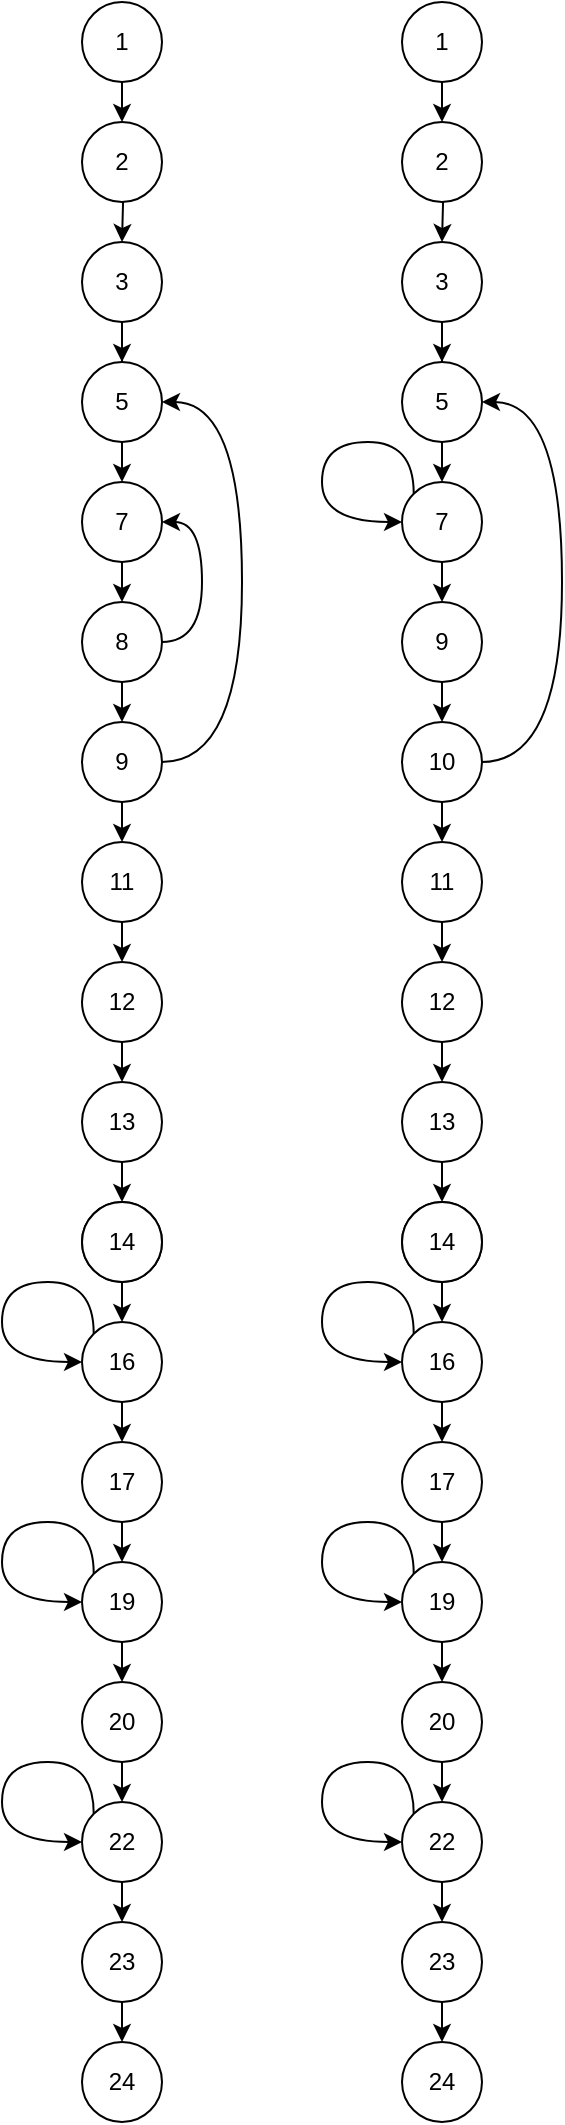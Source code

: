 <mxfile version="14.9.6" type="device"><diagram id="g9Ecy-YJ0Db96ydKQEKv" name="Страница 1"><mxGraphModel dx="1374" dy="1711" grid="1" gridSize="10" guides="1" tooltips="1" connect="1" arrows="1" fold="1" page="1" pageScale="1" pageWidth="2000" pageHeight="7500" math="0" shadow="0"><root><mxCell id="0"/><mxCell id="1" parent="0"/><mxCell id="ymWD2CCZuzM_f47Zwn-F-3" style="edgeStyle=orthogonalEdgeStyle;rounded=0;orthogonalLoop=1;jettySize=auto;html=1;exitX=0.5;exitY=1;exitDx=0;exitDy=0;entryX=0.5;entryY=0;entryDx=0;entryDy=0;" parent="1" source="ymWD2CCZuzM_f47Zwn-F-1" target="ymWD2CCZuzM_f47Zwn-F-2" edge="1"><mxGeometry relative="1" as="geometry"/></mxCell><mxCell id="ymWD2CCZuzM_f47Zwn-F-1" value="1" style="ellipse;whiteSpace=wrap;html=1;aspect=fixed;" parent="1" vertex="1"><mxGeometry x="160" y="80" width="40" height="40" as="geometry"/></mxCell><mxCell id="ymWD2CCZuzM_f47Zwn-F-5" style="edgeStyle=orthogonalEdgeStyle;rounded=0;orthogonalLoop=1;jettySize=auto;html=1;exitX=0.5;exitY=1;exitDx=0;exitDy=0;entryX=0.5;entryY=0;entryDx=0;entryDy=0;" parent="1" target="ymWD2CCZuzM_f47Zwn-F-4" edge="1"><mxGeometry relative="1" as="geometry"><mxPoint x="180" y="160" as="sourcePoint"/></mxGeometry></mxCell><mxCell id="ymWD2CCZuzM_f47Zwn-F-2" value="2" style="ellipse;whiteSpace=wrap;html=1;aspect=fixed;" parent="1" vertex="1"><mxGeometry x="160" y="140" width="40" height="40" as="geometry"/></mxCell><mxCell id="ymWD2CCZuzM_f47Zwn-F-7" style="edgeStyle=orthogonalEdgeStyle;rounded=0;orthogonalLoop=1;jettySize=auto;html=1;entryX=0.5;entryY=0;entryDx=0;entryDy=0;" parent="1" source="ymWD2CCZuzM_f47Zwn-F-4" target="ymWD2CCZuzM_f47Zwn-F-6" edge="1"><mxGeometry relative="1" as="geometry"/></mxCell><mxCell id="ymWD2CCZuzM_f47Zwn-F-4" value="3" style="ellipse;whiteSpace=wrap;html=1;aspect=fixed;" parent="1" vertex="1"><mxGeometry x="160" y="200" width="40" height="40" as="geometry"/></mxCell><mxCell id="ymWD2CCZuzM_f47Zwn-F-18" style="edgeStyle=orthogonalEdgeStyle;curved=1;rounded=0;orthogonalLoop=1;jettySize=auto;html=1;entryX=0.5;entryY=0;entryDx=0;entryDy=0;" parent="1" source="ymWD2CCZuzM_f47Zwn-F-6" target="ymWD2CCZuzM_f47Zwn-F-8" edge="1"><mxGeometry relative="1" as="geometry"/></mxCell><mxCell id="ymWD2CCZuzM_f47Zwn-F-6" value="5" style="ellipse;whiteSpace=wrap;html=1;aspect=fixed;" parent="1" vertex="1"><mxGeometry x="160" y="260" width="40" height="40" as="geometry"/></mxCell><mxCell id="ymWD2CCZuzM_f47Zwn-F-10" style="edgeStyle=orthogonalEdgeStyle;rounded=0;orthogonalLoop=1;jettySize=auto;html=1;exitX=0.5;exitY=1;exitDx=0;exitDy=0;entryX=0.5;entryY=0;entryDx=0;entryDy=0;" parent="1" source="ymWD2CCZuzM_f47Zwn-F-8" target="ymWD2CCZuzM_f47Zwn-F-9" edge="1"><mxGeometry relative="1" as="geometry"/></mxCell><mxCell id="ymWD2CCZuzM_f47Zwn-F-8" value="7" style="ellipse;whiteSpace=wrap;html=1;aspect=fixed;" parent="1" vertex="1"><mxGeometry x="160" y="320" width="40" height="40" as="geometry"/></mxCell><mxCell id="ymWD2CCZuzM_f47Zwn-F-21" style="edgeStyle=orthogonalEdgeStyle;curved=1;rounded=0;orthogonalLoop=1;jettySize=auto;html=1;entryX=0.5;entryY=0;entryDx=0;entryDy=0;" parent="1" source="ymWD2CCZuzM_f47Zwn-F-9" target="ymWD2CCZuzM_f47Zwn-F-20" edge="1"><mxGeometry relative="1" as="geometry"/></mxCell><mxCell id="ymWD2CCZuzM_f47Zwn-F-98" style="edgeStyle=orthogonalEdgeStyle;curved=1;rounded=0;orthogonalLoop=1;jettySize=auto;html=1;exitX=1;exitY=0.5;exitDx=0;exitDy=0;entryX=1;entryY=0.5;entryDx=0;entryDy=0;" parent="1" source="ymWD2CCZuzM_f47Zwn-F-9" target="ymWD2CCZuzM_f47Zwn-F-8" edge="1"><mxGeometry relative="1" as="geometry"/></mxCell><mxCell id="ymWD2CCZuzM_f47Zwn-F-9" value="8" style="ellipse;whiteSpace=wrap;html=1;aspect=fixed;" parent="1" vertex="1"><mxGeometry x="160" y="380" width="40" height="40" as="geometry"/></mxCell><mxCell id="ymWD2CCZuzM_f47Zwn-F-65" style="edgeStyle=orthogonalEdgeStyle;curved=1;rounded=0;orthogonalLoop=1;jettySize=auto;html=1;exitX=1;exitY=0.5;exitDx=0;exitDy=0;entryX=1;entryY=0.5;entryDx=0;entryDy=0;" parent="1" source="ymWD2CCZuzM_f47Zwn-F-20" target="ymWD2CCZuzM_f47Zwn-F-6" edge="1"><mxGeometry relative="1" as="geometry"><Array as="points"><mxPoint x="240" y="460"/><mxPoint x="240" y="280"/></Array></mxGeometry></mxCell><mxCell id="ymWD2CCZuzM_f47Zwn-F-96" style="edgeStyle=orthogonalEdgeStyle;curved=1;rounded=0;orthogonalLoop=1;jettySize=auto;html=1;exitX=0.5;exitY=1;exitDx=0;exitDy=0;entryX=0.5;entryY=0;entryDx=0;entryDy=0;" parent="1" source="ymWD2CCZuzM_f47Zwn-F-20" target="ymWD2CCZuzM_f47Zwn-F-75" edge="1"><mxGeometry relative="1" as="geometry"/></mxCell><mxCell id="ymWD2CCZuzM_f47Zwn-F-20" value="9" style="ellipse;whiteSpace=wrap;html=1;aspect=fixed;" parent="1" vertex="1"><mxGeometry x="160" y="440" width="40" height="40" as="geometry"/></mxCell><mxCell id="ymWD2CCZuzM_f47Zwn-F-22" style="edgeStyle=orthogonalEdgeStyle;rounded=0;orthogonalLoop=1;jettySize=auto;html=1;exitX=0.5;exitY=1;exitDx=0;exitDy=0;entryX=0.5;entryY=0;entryDx=0;entryDy=0;" parent="1" source="ymWD2CCZuzM_f47Zwn-F-23" target="ymWD2CCZuzM_f47Zwn-F-25" edge="1"><mxGeometry relative="1" as="geometry"/></mxCell><mxCell id="ymWD2CCZuzM_f47Zwn-F-23" value="1" style="ellipse;whiteSpace=wrap;html=1;aspect=fixed;" parent="1" vertex="1"><mxGeometry x="320" y="80" width="40" height="40" as="geometry"/></mxCell><mxCell id="ymWD2CCZuzM_f47Zwn-F-24" style="edgeStyle=orthogonalEdgeStyle;rounded=0;orthogonalLoop=1;jettySize=auto;html=1;exitX=0.5;exitY=1;exitDx=0;exitDy=0;entryX=0.5;entryY=0;entryDx=0;entryDy=0;" parent="1" target="ymWD2CCZuzM_f47Zwn-F-27" edge="1"><mxGeometry relative="1" as="geometry"><mxPoint x="340" y="160" as="sourcePoint"/></mxGeometry></mxCell><mxCell id="ymWD2CCZuzM_f47Zwn-F-25" value="2" style="ellipse;whiteSpace=wrap;html=1;aspect=fixed;" parent="1" vertex="1"><mxGeometry x="320" y="140" width="40" height="40" as="geometry"/></mxCell><mxCell id="ymWD2CCZuzM_f47Zwn-F-26" style="edgeStyle=orthogonalEdgeStyle;rounded=0;orthogonalLoop=1;jettySize=auto;html=1;entryX=0.5;entryY=0;entryDx=0;entryDy=0;" parent="1" source="ymWD2CCZuzM_f47Zwn-F-27" target="ymWD2CCZuzM_f47Zwn-F-29" edge="1"><mxGeometry relative="1" as="geometry"/></mxCell><mxCell id="ymWD2CCZuzM_f47Zwn-F-27" value="3" style="ellipse;whiteSpace=wrap;html=1;aspect=fixed;" parent="1" vertex="1"><mxGeometry x="320" y="200" width="40" height="40" as="geometry"/></mxCell><mxCell id="ymWD2CCZuzM_f47Zwn-F-28" style="edgeStyle=orthogonalEdgeStyle;curved=1;rounded=0;orthogonalLoop=1;jettySize=auto;html=1;entryX=0.5;entryY=0;entryDx=0;entryDy=0;" parent="1" source="ymWD2CCZuzM_f47Zwn-F-29" target="ymWD2CCZuzM_f47Zwn-F-31" edge="1"><mxGeometry relative="1" as="geometry"/></mxCell><mxCell id="ymWD2CCZuzM_f47Zwn-F-29" value="5" style="ellipse;whiteSpace=wrap;html=1;aspect=fixed;" parent="1" vertex="1"><mxGeometry x="320" y="260" width="40" height="40" as="geometry"/></mxCell><mxCell id="ymWD2CCZuzM_f47Zwn-F-38" style="edgeStyle=orthogonalEdgeStyle;curved=1;rounded=0;orthogonalLoop=1;jettySize=auto;html=1;" parent="1" source="ymWD2CCZuzM_f47Zwn-F-31" target="ymWD2CCZuzM_f47Zwn-F-37" edge="1"><mxGeometry relative="1" as="geometry"/></mxCell><mxCell id="ymWD2CCZuzM_f47Zwn-F-31" value="7" style="ellipse;whiteSpace=wrap;html=1;aspect=fixed;" parent="1" vertex="1"><mxGeometry x="320" y="320" width="40" height="40" as="geometry"/></mxCell><mxCell id="ymWD2CCZuzM_f47Zwn-F-36" style="edgeStyle=orthogonalEdgeStyle;curved=1;rounded=0;orthogonalLoop=1;jettySize=auto;html=1;exitX=0;exitY=0;exitDx=0;exitDy=0;entryX=0;entryY=0.5;entryDx=0;entryDy=0;" parent="1" source="ymWD2CCZuzM_f47Zwn-F-31" target="ymWD2CCZuzM_f47Zwn-F-31" edge="1"><mxGeometry relative="1" as="geometry"><Array as="points"><mxPoint x="326" y="300"/><mxPoint x="280" y="300"/><mxPoint x="280" y="340"/></Array></mxGeometry></mxCell><mxCell id="YuATn3cHx3DxkzCmqiDf-2" style="edgeStyle=none;rounded=0;orthogonalLoop=1;jettySize=auto;html=1;entryX=0.5;entryY=0;entryDx=0;entryDy=0;" edge="1" parent="1" source="ymWD2CCZuzM_f47Zwn-F-37" target="YuATn3cHx3DxkzCmqiDf-1"><mxGeometry relative="1" as="geometry"/></mxCell><mxCell id="ymWD2CCZuzM_f47Zwn-F-37" value="9" style="ellipse;whiteSpace=wrap;html=1;aspect=fixed;" parent="1" vertex="1"><mxGeometry x="320" y="380" width="40" height="40" as="geometry"/></mxCell><mxCell id="ymWD2CCZuzM_f47Zwn-F-82" style="edgeStyle=orthogonalEdgeStyle;curved=1;rounded=0;orthogonalLoop=1;jettySize=auto;html=1;exitX=0.5;exitY=1;exitDx=0;exitDy=0;entryX=0.5;entryY=0;entryDx=0;entryDy=0;" parent="1" source="ymWD2CCZuzM_f47Zwn-F-75" target="ymWD2CCZuzM_f47Zwn-F-76" edge="1"><mxGeometry relative="1" as="geometry"/></mxCell><mxCell id="ymWD2CCZuzM_f47Zwn-F-75" value="11" style="ellipse;whiteSpace=wrap;html=1;aspect=fixed;" parent="1" vertex="1"><mxGeometry x="160" y="500" width="40" height="40" as="geometry"/></mxCell><mxCell id="ymWD2CCZuzM_f47Zwn-F-83" style="edgeStyle=orthogonalEdgeStyle;curved=1;rounded=0;orthogonalLoop=1;jettySize=auto;html=1;exitX=0.5;exitY=1;exitDx=0;exitDy=0;entryX=0.5;entryY=0;entryDx=0;entryDy=0;" parent="1" source="ymWD2CCZuzM_f47Zwn-F-76" target="ymWD2CCZuzM_f47Zwn-F-77" edge="1"><mxGeometry relative="1" as="geometry"/></mxCell><mxCell id="ymWD2CCZuzM_f47Zwn-F-76" value="12" style="ellipse;whiteSpace=wrap;html=1;aspect=fixed;" parent="1" vertex="1"><mxGeometry x="160" y="560" width="40" height="40" as="geometry"/></mxCell><mxCell id="ymWD2CCZuzM_f47Zwn-F-99" style="edgeStyle=orthogonalEdgeStyle;curved=1;rounded=0;orthogonalLoop=1;jettySize=auto;html=1;exitX=0.5;exitY=1;exitDx=0;exitDy=0;entryX=0.5;entryY=0;entryDx=0;entryDy=0;" parent="1" source="ymWD2CCZuzM_f47Zwn-F-77" target="ymWD2CCZuzM_f47Zwn-F-79" edge="1"><mxGeometry relative="1" as="geometry"/></mxCell><mxCell id="ymWD2CCZuzM_f47Zwn-F-77" value="13" style="ellipse;whiteSpace=wrap;html=1;aspect=fixed;" parent="1" vertex="1"><mxGeometry x="160" y="620" width="40" height="40" as="geometry"/></mxCell><mxCell id="ymWD2CCZuzM_f47Zwn-F-78" value="14" style="ellipse;whiteSpace=wrap;html=1;aspect=fixed;" parent="1" vertex="1"><mxGeometry x="160" y="680" width="40" height="40" as="geometry"/></mxCell><mxCell id="ymWD2CCZuzM_f47Zwn-F-85" style="edgeStyle=orthogonalEdgeStyle;curved=1;rounded=0;orthogonalLoop=1;jettySize=auto;html=1;exitX=0.5;exitY=1;exitDx=0;exitDy=0;entryX=0.5;entryY=0;entryDx=0;entryDy=0;" parent="1" source="ymWD2CCZuzM_f47Zwn-F-79" target="ymWD2CCZuzM_f47Zwn-F-80" edge="1"><mxGeometry relative="1" as="geometry"/></mxCell><mxCell id="ymWD2CCZuzM_f47Zwn-F-79" value="14" style="ellipse;whiteSpace=wrap;html=1;aspect=fixed;" parent="1" vertex="1"><mxGeometry x="160" y="680" width="40" height="40" as="geometry"/></mxCell><mxCell id="ymWD2CCZuzM_f47Zwn-F-88" style="edgeStyle=orthogonalEdgeStyle;curved=1;rounded=0;orthogonalLoop=1;jettySize=auto;html=1;exitX=0.5;exitY=1;exitDx=0;exitDy=0;entryX=0.5;entryY=0;entryDx=0;entryDy=0;" parent="1" source="ymWD2CCZuzM_f47Zwn-F-80" target="ymWD2CCZuzM_f47Zwn-F-87" edge="1"><mxGeometry relative="1" as="geometry"/></mxCell><mxCell id="ymWD2CCZuzM_f47Zwn-F-80" value="16" style="ellipse;whiteSpace=wrap;html=1;aspect=fixed;" parent="1" vertex="1"><mxGeometry x="160" y="740" width="40" height="40" as="geometry"/></mxCell><mxCell id="ymWD2CCZuzM_f47Zwn-F-86" style="edgeStyle=orthogonalEdgeStyle;curved=1;rounded=0;orthogonalLoop=1;jettySize=auto;html=1;exitX=0;exitY=0;exitDx=0;exitDy=0;entryX=0;entryY=0.5;entryDx=0;entryDy=0;" parent="1" source="ymWD2CCZuzM_f47Zwn-F-80" target="ymWD2CCZuzM_f47Zwn-F-80" edge="1"><mxGeometry relative="1" as="geometry"><Array as="points"><mxPoint x="166" y="720"/><mxPoint x="120" y="720"/><mxPoint x="120" y="760"/></Array></mxGeometry></mxCell><mxCell id="ymWD2CCZuzM_f47Zwn-F-91" style="edgeStyle=orthogonalEdgeStyle;curved=1;rounded=0;orthogonalLoop=1;jettySize=auto;html=1;exitX=0.5;exitY=1;exitDx=0;exitDy=0;entryX=0.5;entryY=0;entryDx=0;entryDy=0;" parent="1" source="ymWD2CCZuzM_f47Zwn-F-87" target="ymWD2CCZuzM_f47Zwn-F-89" edge="1"><mxGeometry relative="1" as="geometry"/></mxCell><mxCell id="ymWD2CCZuzM_f47Zwn-F-87" value="17" style="ellipse;whiteSpace=wrap;html=1;aspect=fixed;" parent="1" vertex="1"><mxGeometry x="160" y="800" width="40" height="40" as="geometry"/></mxCell><mxCell id="ymWD2CCZuzM_f47Zwn-F-94" style="edgeStyle=orthogonalEdgeStyle;curved=1;rounded=0;orthogonalLoop=1;jettySize=auto;html=1;exitX=0.5;exitY=1;exitDx=0;exitDy=0;entryX=0.5;entryY=0;entryDx=0;entryDy=0;" parent="1" source="ymWD2CCZuzM_f47Zwn-F-89" target="ymWD2CCZuzM_f47Zwn-F-93" edge="1"><mxGeometry relative="1" as="geometry"/></mxCell><mxCell id="ymWD2CCZuzM_f47Zwn-F-89" value="19" style="ellipse;whiteSpace=wrap;html=1;aspect=fixed;" parent="1" vertex="1"><mxGeometry x="160" y="860" width="40" height="40" as="geometry"/></mxCell><mxCell id="ymWD2CCZuzM_f47Zwn-F-92" style="edgeStyle=orthogonalEdgeStyle;curved=1;rounded=0;orthogonalLoop=1;jettySize=auto;html=1;exitX=0;exitY=0;exitDx=0;exitDy=0;entryX=0;entryY=0.5;entryDx=0;entryDy=0;" parent="1" source="ymWD2CCZuzM_f47Zwn-F-89" target="ymWD2CCZuzM_f47Zwn-F-89" edge="1"><mxGeometry relative="1" as="geometry"><Array as="points"><mxPoint x="166" y="840"/><mxPoint x="120" y="840"/><mxPoint x="120" y="880"/></Array></mxGeometry></mxCell><mxCell id="ymWD2CCZuzM_f47Zwn-F-104" style="edgeStyle=orthogonalEdgeStyle;curved=1;rounded=0;orthogonalLoop=1;jettySize=auto;html=1;entryX=0.5;entryY=0;entryDx=0;entryDy=0;" parent="1" source="ymWD2CCZuzM_f47Zwn-F-93" target="ymWD2CCZuzM_f47Zwn-F-102" edge="1"><mxGeometry relative="1" as="geometry"/></mxCell><mxCell id="ymWD2CCZuzM_f47Zwn-F-93" value="20" style="ellipse;whiteSpace=wrap;html=1;aspect=fixed;" parent="1" vertex="1"><mxGeometry x="160" y="920" width="40" height="40" as="geometry"/></mxCell><mxCell id="ymWD2CCZuzM_f47Zwn-F-107" style="edgeStyle=orthogonalEdgeStyle;curved=1;rounded=0;orthogonalLoop=1;jettySize=auto;html=1;exitX=0.5;exitY=1;exitDx=0;exitDy=0;" parent="1" source="ymWD2CCZuzM_f47Zwn-F-102" target="ymWD2CCZuzM_f47Zwn-F-106" edge="1"><mxGeometry relative="1" as="geometry"/></mxCell><mxCell id="ymWD2CCZuzM_f47Zwn-F-102" value="22" style="ellipse;whiteSpace=wrap;html=1;aspect=fixed;" parent="1" vertex="1"><mxGeometry x="160" y="980" width="40" height="40" as="geometry"/></mxCell><mxCell id="ymWD2CCZuzM_f47Zwn-F-105" style="edgeStyle=orthogonalEdgeStyle;curved=1;rounded=0;orthogonalLoop=1;jettySize=auto;html=1;exitX=0;exitY=0;exitDx=0;exitDy=0;entryX=0;entryY=0.5;entryDx=0;entryDy=0;" parent="1" source="ymWD2CCZuzM_f47Zwn-F-102" target="ymWD2CCZuzM_f47Zwn-F-102" edge="1"><mxGeometry relative="1" as="geometry"><Array as="points"><mxPoint x="166" y="960"/><mxPoint x="120" y="960"/><mxPoint x="120" y="1000"/></Array></mxGeometry></mxCell><mxCell id="ymWD2CCZuzM_f47Zwn-F-109" style="edgeStyle=orthogonalEdgeStyle;curved=1;rounded=0;orthogonalLoop=1;jettySize=auto;html=1;exitX=0.5;exitY=1;exitDx=0;exitDy=0;entryX=0.5;entryY=0;entryDx=0;entryDy=0;" parent="1" source="ymWD2CCZuzM_f47Zwn-F-106" target="ymWD2CCZuzM_f47Zwn-F-108" edge="1"><mxGeometry relative="1" as="geometry"/></mxCell><mxCell id="ymWD2CCZuzM_f47Zwn-F-106" value="23" style="ellipse;whiteSpace=wrap;html=1;aspect=fixed;" parent="1" vertex="1"><mxGeometry x="160" y="1040" width="40" height="40" as="geometry"/></mxCell><mxCell id="ymWD2CCZuzM_f47Zwn-F-108" value="24" style="ellipse;whiteSpace=wrap;html=1;aspect=fixed;" parent="1" vertex="1"><mxGeometry x="160" y="1100" width="40" height="40" as="geometry"/></mxCell><mxCell id="ymWD2CCZuzM_f47Zwn-F-110" style="edgeStyle=orthogonalEdgeStyle;curved=1;rounded=0;orthogonalLoop=1;jettySize=auto;html=1;exitX=0.5;exitY=1;exitDx=0;exitDy=0;entryX=0.5;entryY=0;entryDx=0;entryDy=0;" parent="1" source="ymWD2CCZuzM_f47Zwn-F-111" target="ymWD2CCZuzM_f47Zwn-F-113" edge="1"><mxGeometry relative="1" as="geometry"/></mxCell><mxCell id="ymWD2CCZuzM_f47Zwn-F-111" value="11" style="ellipse;whiteSpace=wrap;html=1;aspect=fixed;" parent="1" vertex="1"><mxGeometry x="320" y="500" width="40" height="40" as="geometry"/></mxCell><mxCell id="ymWD2CCZuzM_f47Zwn-F-112" style="edgeStyle=orthogonalEdgeStyle;curved=1;rounded=0;orthogonalLoop=1;jettySize=auto;html=1;exitX=0.5;exitY=1;exitDx=0;exitDy=0;entryX=0.5;entryY=0;entryDx=0;entryDy=0;" parent="1" source="ymWD2CCZuzM_f47Zwn-F-113" target="ymWD2CCZuzM_f47Zwn-F-115" edge="1"><mxGeometry relative="1" as="geometry"/></mxCell><mxCell id="ymWD2CCZuzM_f47Zwn-F-113" value="12" style="ellipse;whiteSpace=wrap;html=1;aspect=fixed;" parent="1" vertex="1"><mxGeometry x="320" y="560" width="40" height="40" as="geometry"/></mxCell><mxCell id="ymWD2CCZuzM_f47Zwn-F-114" style="edgeStyle=orthogonalEdgeStyle;curved=1;rounded=0;orthogonalLoop=1;jettySize=auto;html=1;exitX=0.5;exitY=1;exitDx=0;exitDy=0;entryX=0.5;entryY=0;entryDx=0;entryDy=0;" parent="1" source="ymWD2CCZuzM_f47Zwn-F-115" target="ymWD2CCZuzM_f47Zwn-F-118" edge="1"><mxGeometry relative="1" as="geometry"/></mxCell><mxCell id="ymWD2CCZuzM_f47Zwn-F-115" value="13" style="ellipse;whiteSpace=wrap;html=1;aspect=fixed;" parent="1" vertex="1"><mxGeometry x="320" y="620" width="40" height="40" as="geometry"/></mxCell><mxCell id="ymWD2CCZuzM_f47Zwn-F-116" value="14" style="ellipse;whiteSpace=wrap;html=1;aspect=fixed;" parent="1" vertex="1"><mxGeometry x="320" y="680" width="40" height="40" as="geometry"/></mxCell><mxCell id="ymWD2CCZuzM_f47Zwn-F-117" style="edgeStyle=orthogonalEdgeStyle;curved=1;rounded=0;orthogonalLoop=1;jettySize=auto;html=1;exitX=0.5;exitY=1;exitDx=0;exitDy=0;entryX=0.5;entryY=0;entryDx=0;entryDy=0;" parent="1" source="ymWD2CCZuzM_f47Zwn-F-118" target="ymWD2CCZuzM_f47Zwn-F-120" edge="1"><mxGeometry relative="1" as="geometry"/></mxCell><mxCell id="ymWD2CCZuzM_f47Zwn-F-118" value="14" style="ellipse;whiteSpace=wrap;html=1;aspect=fixed;" parent="1" vertex="1"><mxGeometry x="320" y="680" width="40" height="40" as="geometry"/></mxCell><mxCell id="ymWD2CCZuzM_f47Zwn-F-119" style="edgeStyle=orthogonalEdgeStyle;curved=1;rounded=0;orthogonalLoop=1;jettySize=auto;html=1;exitX=0.5;exitY=1;exitDx=0;exitDy=0;entryX=0.5;entryY=0;entryDx=0;entryDy=0;" parent="1" source="ymWD2CCZuzM_f47Zwn-F-120" target="ymWD2CCZuzM_f47Zwn-F-123" edge="1"><mxGeometry relative="1" as="geometry"/></mxCell><mxCell id="ymWD2CCZuzM_f47Zwn-F-120" value="16" style="ellipse;whiteSpace=wrap;html=1;aspect=fixed;" parent="1" vertex="1"><mxGeometry x="320" y="740" width="40" height="40" as="geometry"/></mxCell><mxCell id="ymWD2CCZuzM_f47Zwn-F-121" style="edgeStyle=orthogonalEdgeStyle;curved=1;rounded=0;orthogonalLoop=1;jettySize=auto;html=1;exitX=0;exitY=0;exitDx=0;exitDy=0;entryX=0;entryY=0.5;entryDx=0;entryDy=0;" parent="1" source="ymWD2CCZuzM_f47Zwn-F-120" target="ymWD2CCZuzM_f47Zwn-F-120" edge="1"><mxGeometry relative="1" as="geometry"><Array as="points"><mxPoint x="326" y="720"/><mxPoint x="280" y="720"/><mxPoint x="280" y="760"/></Array></mxGeometry></mxCell><mxCell id="ymWD2CCZuzM_f47Zwn-F-122" style="edgeStyle=orthogonalEdgeStyle;curved=1;rounded=0;orthogonalLoop=1;jettySize=auto;html=1;exitX=0.5;exitY=1;exitDx=0;exitDy=0;entryX=0.5;entryY=0;entryDx=0;entryDy=0;" parent="1" source="ymWD2CCZuzM_f47Zwn-F-123" target="ymWD2CCZuzM_f47Zwn-F-125" edge="1"><mxGeometry relative="1" as="geometry"/></mxCell><mxCell id="ymWD2CCZuzM_f47Zwn-F-123" value="17" style="ellipse;whiteSpace=wrap;html=1;aspect=fixed;" parent="1" vertex="1"><mxGeometry x="320" y="800" width="40" height="40" as="geometry"/></mxCell><mxCell id="ymWD2CCZuzM_f47Zwn-F-124" style="edgeStyle=orthogonalEdgeStyle;curved=1;rounded=0;orthogonalLoop=1;jettySize=auto;html=1;exitX=0.5;exitY=1;exitDx=0;exitDy=0;entryX=0.5;entryY=0;entryDx=0;entryDy=0;" parent="1" source="ymWD2CCZuzM_f47Zwn-F-125" target="ymWD2CCZuzM_f47Zwn-F-128" edge="1"><mxGeometry relative="1" as="geometry"/></mxCell><mxCell id="ymWD2CCZuzM_f47Zwn-F-125" value="19" style="ellipse;whiteSpace=wrap;html=1;aspect=fixed;" parent="1" vertex="1"><mxGeometry x="320" y="860" width="40" height="40" as="geometry"/></mxCell><mxCell id="ymWD2CCZuzM_f47Zwn-F-126" style="edgeStyle=orthogonalEdgeStyle;curved=1;rounded=0;orthogonalLoop=1;jettySize=auto;html=1;exitX=0;exitY=0;exitDx=0;exitDy=0;entryX=0;entryY=0.5;entryDx=0;entryDy=0;" parent="1" source="ymWD2CCZuzM_f47Zwn-F-125" target="ymWD2CCZuzM_f47Zwn-F-125" edge="1"><mxGeometry relative="1" as="geometry"><Array as="points"><mxPoint x="326" y="840"/><mxPoint x="280" y="840"/><mxPoint x="280" y="880"/></Array></mxGeometry></mxCell><mxCell id="ymWD2CCZuzM_f47Zwn-F-127" style="edgeStyle=orthogonalEdgeStyle;curved=1;rounded=0;orthogonalLoop=1;jettySize=auto;html=1;entryX=0.5;entryY=0;entryDx=0;entryDy=0;" parent="1" source="ymWD2CCZuzM_f47Zwn-F-128" target="ymWD2CCZuzM_f47Zwn-F-130" edge="1"><mxGeometry relative="1" as="geometry"/></mxCell><mxCell id="ymWD2CCZuzM_f47Zwn-F-128" value="20" style="ellipse;whiteSpace=wrap;html=1;aspect=fixed;" parent="1" vertex="1"><mxGeometry x="320" y="920" width="40" height="40" as="geometry"/></mxCell><mxCell id="ymWD2CCZuzM_f47Zwn-F-129" style="edgeStyle=orthogonalEdgeStyle;curved=1;rounded=0;orthogonalLoop=1;jettySize=auto;html=1;exitX=0.5;exitY=1;exitDx=0;exitDy=0;" parent="1" source="ymWD2CCZuzM_f47Zwn-F-130" target="ymWD2CCZuzM_f47Zwn-F-133" edge="1"><mxGeometry relative="1" as="geometry"/></mxCell><mxCell id="ymWD2CCZuzM_f47Zwn-F-130" value="22" style="ellipse;whiteSpace=wrap;html=1;aspect=fixed;" parent="1" vertex="1"><mxGeometry x="320" y="980" width="40" height="40" as="geometry"/></mxCell><mxCell id="ymWD2CCZuzM_f47Zwn-F-131" style="edgeStyle=orthogonalEdgeStyle;curved=1;rounded=0;orthogonalLoop=1;jettySize=auto;html=1;exitX=0;exitY=0;exitDx=0;exitDy=0;entryX=0;entryY=0.5;entryDx=0;entryDy=0;" parent="1" source="ymWD2CCZuzM_f47Zwn-F-130" target="ymWD2CCZuzM_f47Zwn-F-130" edge="1"><mxGeometry relative="1" as="geometry"><Array as="points"><mxPoint x="326" y="960"/><mxPoint x="280" y="960"/><mxPoint x="280" y="1000"/></Array></mxGeometry></mxCell><mxCell id="ymWD2CCZuzM_f47Zwn-F-132" style="edgeStyle=orthogonalEdgeStyle;curved=1;rounded=0;orthogonalLoop=1;jettySize=auto;html=1;exitX=0.5;exitY=1;exitDx=0;exitDy=0;entryX=0.5;entryY=0;entryDx=0;entryDy=0;" parent="1" source="ymWD2CCZuzM_f47Zwn-F-133" target="ymWD2CCZuzM_f47Zwn-F-134" edge="1"><mxGeometry relative="1" as="geometry"/></mxCell><mxCell id="ymWD2CCZuzM_f47Zwn-F-133" value="23" style="ellipse;whiteSpace=wrap;html=1;aspect=fixed;" parent="1" vertex="1"><mxGeometry x="320" y="1040" width="40" height="40" as="geometry"/></mxCell><mxCell id="ymWD2CCZuzM_f47Zwn-F-134" value="24" style="ellipse;whiteSpace=wrap;html=1;aspect=fixed;" parent="1" vertex="1"><mxGeometry x="320" y="1100" width="40" height="40" as="geometry"/></mxCell><mxCell id="YuATn3cHx3DxkzCmqiDf-3" style="edgeStyle=none;rounded=0;orthogonalLoop=1;jettySize=auto;html=1;exitX=0.5;exitY=1;exitDx=0;exitDy=0;entryX=0.5;entryY=0;entryDx=0;entryDy=0;" edge="1" parent="1" source="YuATn3cHx3DxkzCmqiDf-1" target="ymWD2CCZuzM_f47Zwn-F-111"><mxGeometry relative="1" as="geometry"/></mxCell><mxCell id="YuATn3cHx3DxkzCmqiDf-4" style="edgeStyle=orthogonalEdgeStyle;rounded=0;orthogonalLoop=1;jettySize=auto;html=1;entryX=1;entryY=0.5;entryDx=0;entryDy=0;curved=1;" edge="1" parent="1" source="YuATn3cHx3DxkzCmqiDf-1" target="ymWD2CCZuzM_f47Zwn-F-29"><mxGeometry relative="1" as="geometry"><Array as="points"><mxPoint x="400" y="460"/><mxPoint x="400" y="280"/></Array></mxGeometry></mxCell><mxCell id="YuATn3cHx3DxkzCmqiDf-1" value="10" style="ellipse;whiteSpace=wrap;html=1;aspect=fixed;" vertex="1" parent="1"><mxGeometry x="320" y="440" width="40" height="40" as="geometry"/></mxCell></root></mxGraphModel></diagram></mxfile>